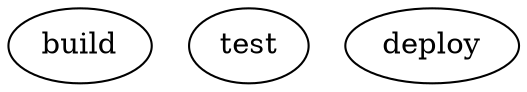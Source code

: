digraph {
	graph [bb="0,0,220.2,36"];
	node [label="\N"];
	build	[height=0.5,
		label=build,
		pos="29.108,18",
		width=0.80856];
	test	[height=0.5,
		label=test,
		pos="103.11,18",
		width=0.75];
	deploy	[height=0.5,
		label=deploy,
		pos="184.11,18",
		width=1.0026];
}
